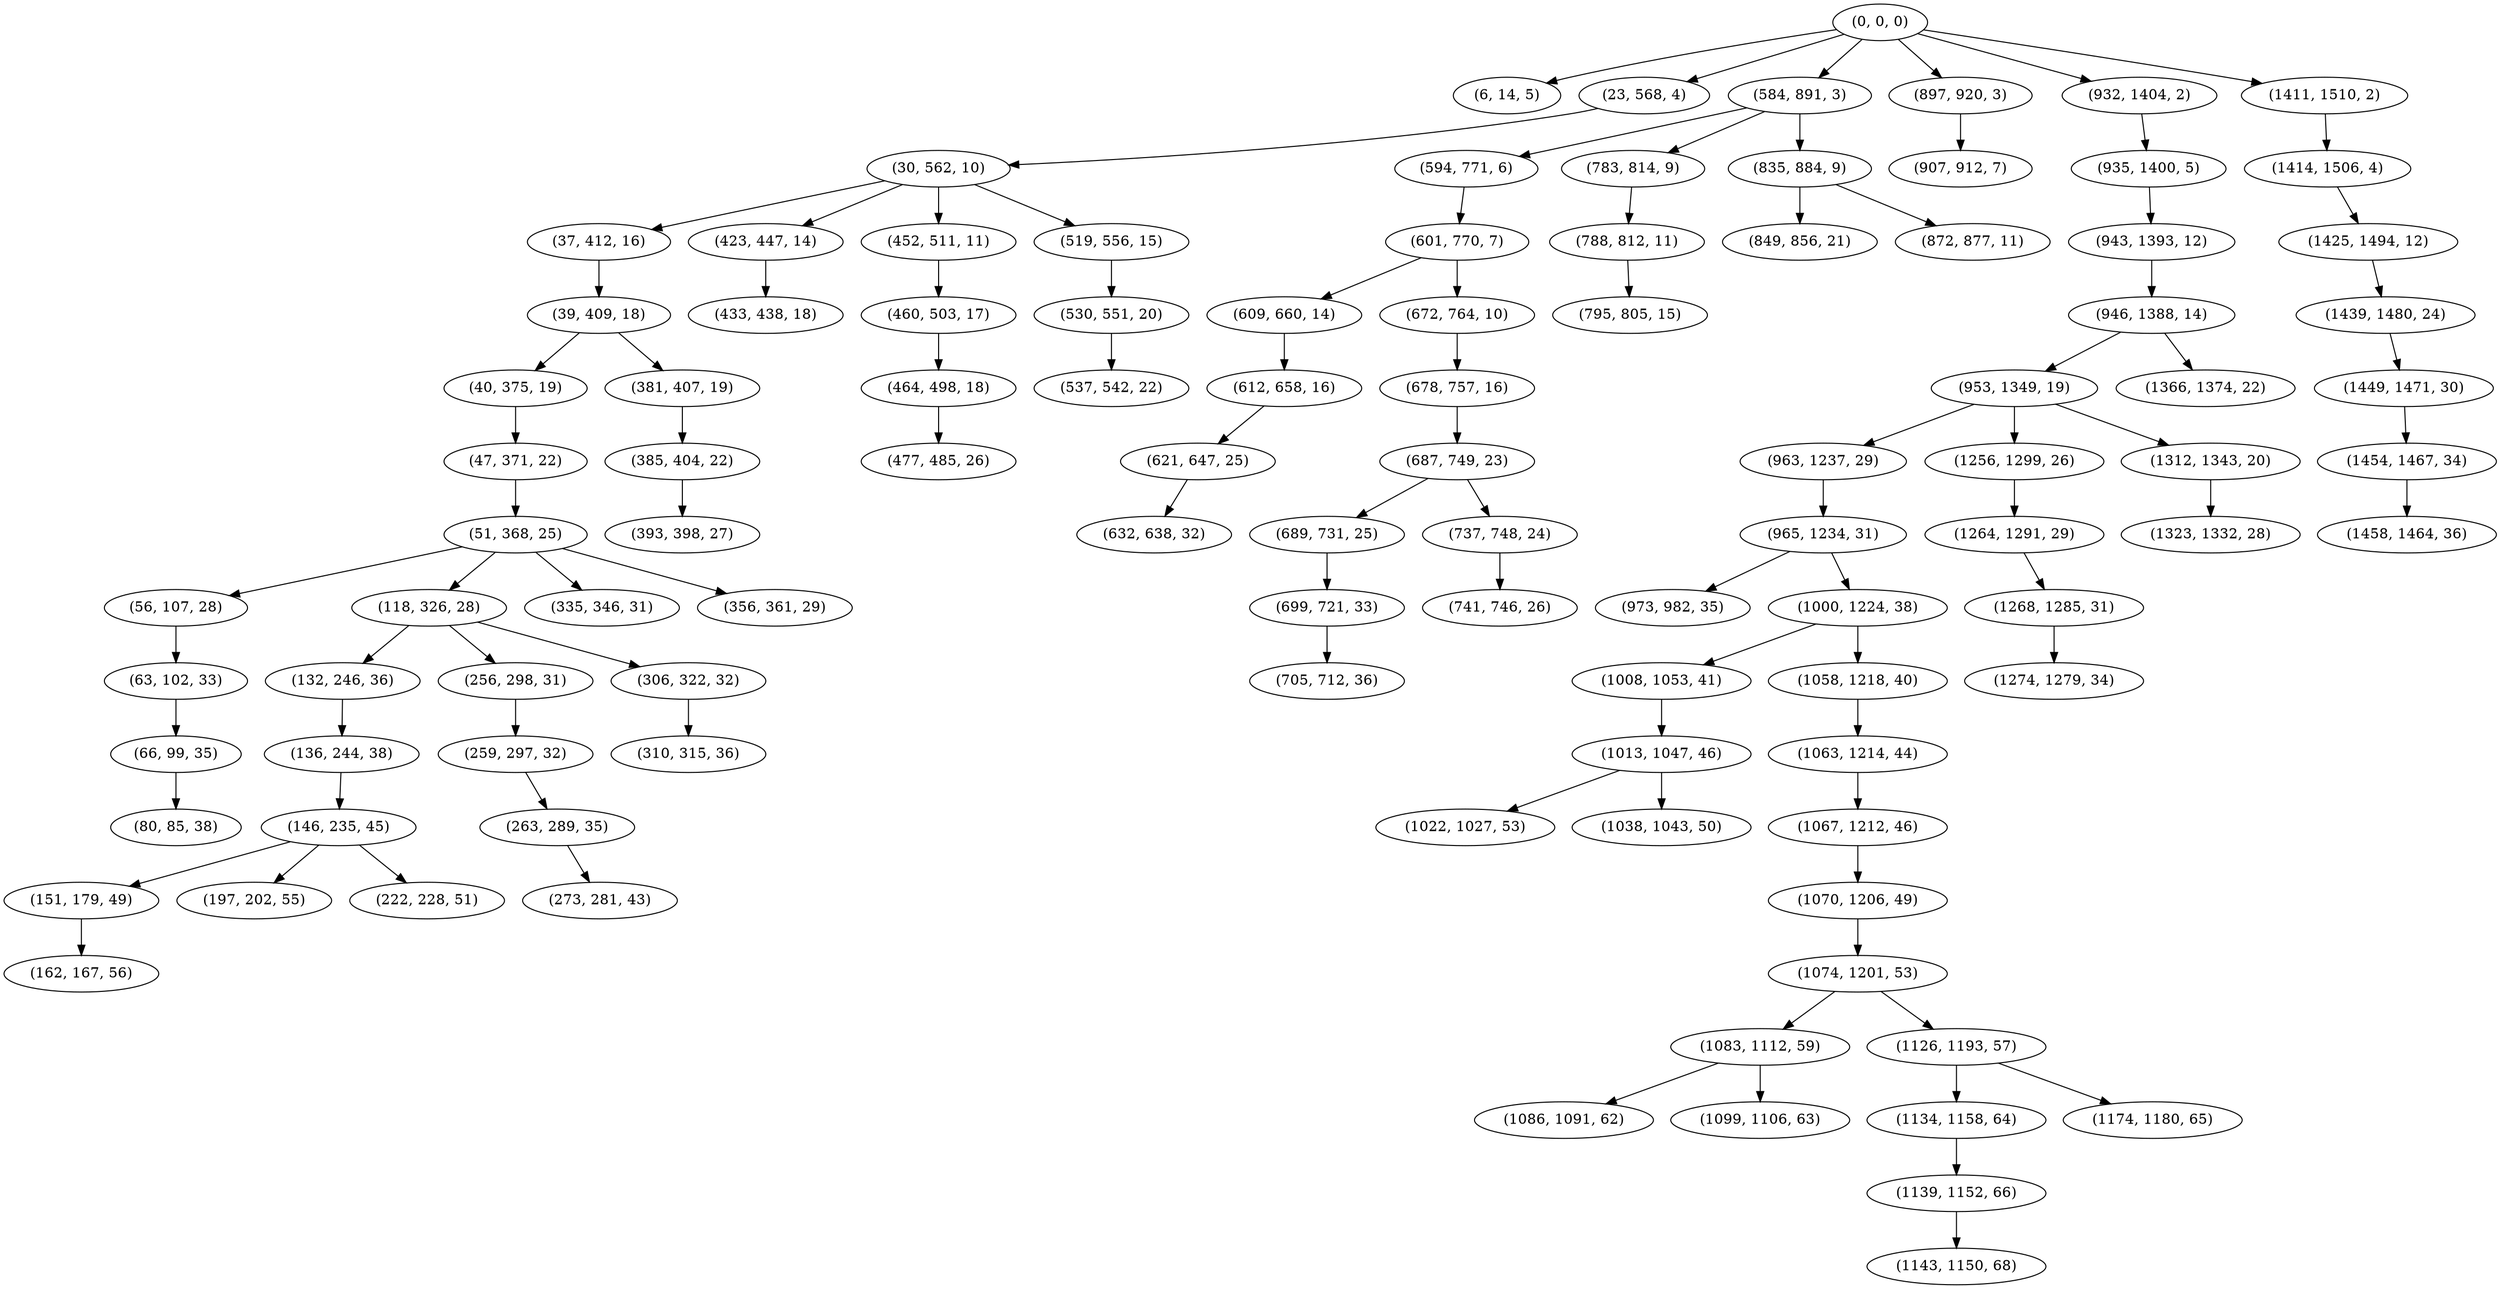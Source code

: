 digraph tree {
    "(0, 0, 0)";
    "(6, 14, 5)";
    "(23, 568, 4)";
    "(30, 562, 10)";
    "(37, 412, 16)";
    "(39, 409, 18)";
    "(40, 375, 19)";
    "(47, 371, 22)";
    "(51, 368, 25)";
    "(56, 107, 28)";
    "(63, 102, 33)";
    "(66, 99, 35)";
    "(80, 85, 38)";
    "(118, 326, 28)";
    "(132, 246, 36)";
    "(136, 244, 38)";
    "(146, 235, 45)";
    "(151, 179, 49)";
    "(162, 167, 56)";
    "(197, 202, 55)";
    "(222, 228, 51)";
    "(256, 298, 31)";
    "(259, 297, 32)";
    "(263, 289, 35)";
    "(273, 281, 43)";
    "(306, 322, 32)";
    "(310, 315, 36)";
    "(335, 346, 31)";
    "(356, 361, 29)";
    "(381, 407, 19)";
    "(385, 404, 22)";
    "(393, 398, 27)";
    "(423, 447, 14)";
    "(433, 438, 18)";
    "(452, 511, 11)";
    "(460, 503, 17)";
    "(464, 498, 18)";
    "(477, 485, 26)";
    "(519, 556, 15)";
    "(530, 551, 20)";
    "(537, 542, 22)";
    "(584, 891, 3)";
    "(594, 771, 6)";
    "(601, 770, 7)";
    "(609, 660, 14)";
    "(612, 658, 16)";
    "(621, 647, 25)";
    "(632, 638, 32)";
    "(672, 764, 10)";
    "(678, 757, 16)";
    "(687, 749, 23)";
    "(689, 731, 25)";
    "(699, 721, 33)";
    "(705, 712, 36)";
    "(737, 748, 24)";
    "(741, 746, 26)";
    "(783, 814, 9)";
    "(788, 812, 11)";
    "(795, 805, 15)";
    "(835, 884, 9)";
    "(849, 856, 21)";
    "(872, 877, 11)";
    "(897, 920, 3)";
    "(907, 912, 7)";
    "(932, 1404, 2)";
    "(935, 1400, 5)";
    "(943, 1393, 12)";
    "(946, 1388, 14)";
    "(953, 1349, 19)";
    "(963, 1237, 29)";
    "(965, 1234, 31)";
    "(973, 982, 35)";
    "(1000, 1224, 38)";
    "(1008, 1053, 41)";
    "(1013, 1047, 46)";
    "(1022, 1027, 53)";
    "(1038, 1043, 50)";
    "(1058, 1218, 40)";
    "(1063, 1214, 44)";
    "(1067, 1212, 46)";
    "(1070, 1206, 49)";
    "(1074, 1201, 53)";
    "(1083, 1112, 59)";
    "(1086, 1091, 62)";
    "(1099, 1106, 63)";
    "(1126, 1193, 57)";
    "(1134, 1158, 64)";
    "(1139, 1152, 66)";
    "(1143, 1150, 68)";
    "(1174, 1180, 65)";
    "(1256, 1299, 26)";
    "(1264, 1291, 29)";
    "(1268, 1285, 31)";
    "(1274, 1279, 34)";
    "(1312, 1343, 20)";
    "(1323, 1332, 28)";
    "(1366, 1374, 22)";
    "(1411, 1510, 2)";
    "(1414, 1506, 4)";
    "(1425, 1494, 12)";
    "(1439, 1480, 24)";
    "(1449, 1471, 30)";
    "(1454, 1467, 34)";
    "(1458, 1464, 36)";
    "(0, 0, 0)" -> "(6, 14, 5)";
    "(0, 0, 0)" -> "(23, 568, 4)";
    "(0, 0, 0)" -> "(584, 891, 3)";
    "(0, 0, 0)" -> "(897, 920, 3)";
    "(0, 0, 0)" -> "(932, 1404, 2)";
    "(0, 0, 0)" -> "(1411, 1510, 2)";
    "(23, 568, 4)" -> "(30, 562, 10)";
    "(30, 562, 10)" -> "(37, 412, 16)";
    "(30, 562, 10)" -> "(423, 447, 14)";
    "(30, 562, 10)" -> "(452, 511, 11)";
    "(30, 562, 10)" -> "(519, 556, 15)";
    "(37, 412, 16)" -> "(39, 409, 18)";
    "(39, 409, 18)" -> "(40, 375, 19)";
    "(39, 409, 18)" -> "(381, 407, 19)";
    "(40, 375, 19)" -> "(47, 371, 22)";
    "(47, 371, 22)" -> "(51, 368, 25)";
    "(51, 368, 25)" -> "(56, 107, 28)";
    "(51, 368, 25)" -> "(118, 326, 28)";
    "(51, 368, 25)" -> "(335, 346, 31)";
    "(51, 368, 25)" -> "(356, 361, 29)";
    "(56, 107, 28)" -> "(63, 102, 33)";
    "(63, 102, 33)" -> "(66, 99, 35)";
    "(66, 99, 35)" -> "(80, 85, 38)";
    "(118, 326, 28)" -> "(132, 246, 36)";
    "(118, 326, 28)" -> "(256, 298, 31)";
    "(118, 326, 28)" -> "(306, 322, 32)";
    "(132, 246, 36)" -> "(136, 244, 38)";
    "(136, 244, 38)" -> "(146, 235, 45)";
    "(146, 235, 45)" -> "(151, 179, 49)";
    "(146, 235, 45)" -> "(197, 202, 55)";
    "(146, 235, 45)" -> "(222, 228, 51)";
    "(151, 179, 49)" -> "(162, 167, 56)";
    "(256, 298, 31)" -> "(259, 297, 32)";
    "(259, 297, 32)" -> "(263, 289, 35)";
    "(263, 289, 35)" -> "(273, 281, 43)";
    "(306, 322, 32)" -> "(310, 315, 36)";
    "(381, 407, 19)" -> "(385, 404, 22)";
    "(385, 404, 22)" -> "(393, 398, 27)";
    "(423, 447, 14)" -> "(433, 438, 18)";
    "(452, 511, 11)" -> "(460, 503, 17)";
    "(460, 503, 17)" -> "(464, 498, 18)";
    "(464, 498, 18)" -> "(477, 485, 26)";
    "(519, 556, 15)" -> "(530, 551, 20)";
    "(530, 551, 20)" -> "(537, 542, 22)";
    "(584, 891, 3)" -> "(594, 771, 6)";
    "(584, 891, 3)" -> "(783, 814, 9)";
    "(584, 891, 3)" -> "(835, 884, 9)";
    "(594, 771, 6)" -> "(601, 770, 7)";
    "(601, 770, 7)" -> "(609, 660, 14)";
    "(601, 770, 7)" -> "(672, 764, 10)";
    "(609, 660, 14)" -> "(612, 658, 16)";
    "(612, 658, 16)" -> "(621, 647, 25)";
    "(621, 647, 25)" -> "(632, 638, 32)";
    "(672, 764, 10)" -> "(678, 757, 16)";
    "(678, 757, 16)" -> "(687, 749, 23)";
    "(687, 749, 23)" -> "(689, 731, 25)";
    "(687, 749, 23)" -> "(737, 748, 24)";
    "(689, 731, 25)" -> "(699, 721, 33)";
    "(699, 721, 33)" -> "(705, 712, 36)";
    "(737, 748, 24)" -> "(741, 746, 26)";
    "(783, 814, 9)" -> "(788, 812, 11)";
    "(788, 812, 11)" -> "(795, 805, 15)";
    "(835, 884, 9)" -> "(849, 856, 21)";
    "(835, 884, 9)" -> "(872, 877, 11)";
    "(897, 920, 3)" -> "(907, 912, 7)";
    "(932, 1404, 2)" -> "(935, 1400, 5)";
    "(935, 1400, 5)" -> "(943, 1393, 12)";
    "(943, 1393, 12)" -> "(946, 1388, 14)";
    "(946, 1388, 14)" -> "(953, 1349, 19)";
    "(946, 1388, 14)" -> "(1366, 1374, 22)";
    "(953, 1349, 19)" -> "(963, 1237, 29)";
    "(953, 1349, 19)" -> "(1256, 1299, 26)";
    "(953, 1349, 19)" -> "(1312, 1343, 20)";
    "(963, 1237, 29)" -> "(965, 1234, 31)";
    "(965, 1234, 31)" -> "(973, 982, 35)";
    "(965, 1234, 31)" -> "(1000, 1224, 38)";
    "(1000, 1224, 38)" -> "(1008, 1053, 41)";
    "(1000, 1224, 38)" -> "(1058, 1218, 40)";
    "(1008, 1053, 41)" -> "(1013, 1047, 46)";
    "(1013, 1047, 46)" -> "(1022, 1027, 53)";
    "(1013, 1047, 46)" -> "(1038, 1043, 50)";
    "(1058, 1218, 40)" -> "(1063, 1214, 44)";
    "(1063, 1214, 44)" -> "(1067, 1212, 46)";
    "(1067, 1212, 46)" -> "(1070, 1206, 49)";
    "(1070, 1206, 49)" -> "(1074, 1201, 53)";
    "(1074, 1201, 53)" -> "(1083, 1112, 59)";
    "(1074, 1201, 53)" -> "(1126, 1193, 57)";
    "(1083, 1112, 59)" -> "(1086, 1091, 62)";
    "(1083, 1112, 59)" -> "(1099, 1106, 63)";
    "(1126, 1193, 57)" -> "(1134, 1158, 64)";
    "(1126, 1193, 57)" -> "(1174, 1180, 65)";
    "(1134, 1158, 64)" -> "(1139, 1152, 66)";
    "(1139, 1152, 66)" -> "(1143, 1150, 68)";
    "(1256, 1299, 26)" -> "(1264, 1291, 29)";
    "(1264, 1291, 29)" -> "(1268, 1285, 31)";
    "(1268, 1285, 31)" -> "(1274, 1279, 34)";
    "(1312, 1343, 20)" -> "(1323, 1332, 28)";
    "(1411, 1510, 2)" -> "(1414, 1506, 4)";
    "(1414, 1506, 4)" -> "(1425, 1494, 12)";
    "(1425, 1494, 12)" -> "(1439, 1480, 24)";
    "(1439, 1480, 24)" -> "(1449, 1471, 30)";
    "(1449, 1471, 30)" -> "(1454, 1467, 34)";
    "(1454, 1467, 34)" -> "(1458, 1464, 36)";
}
